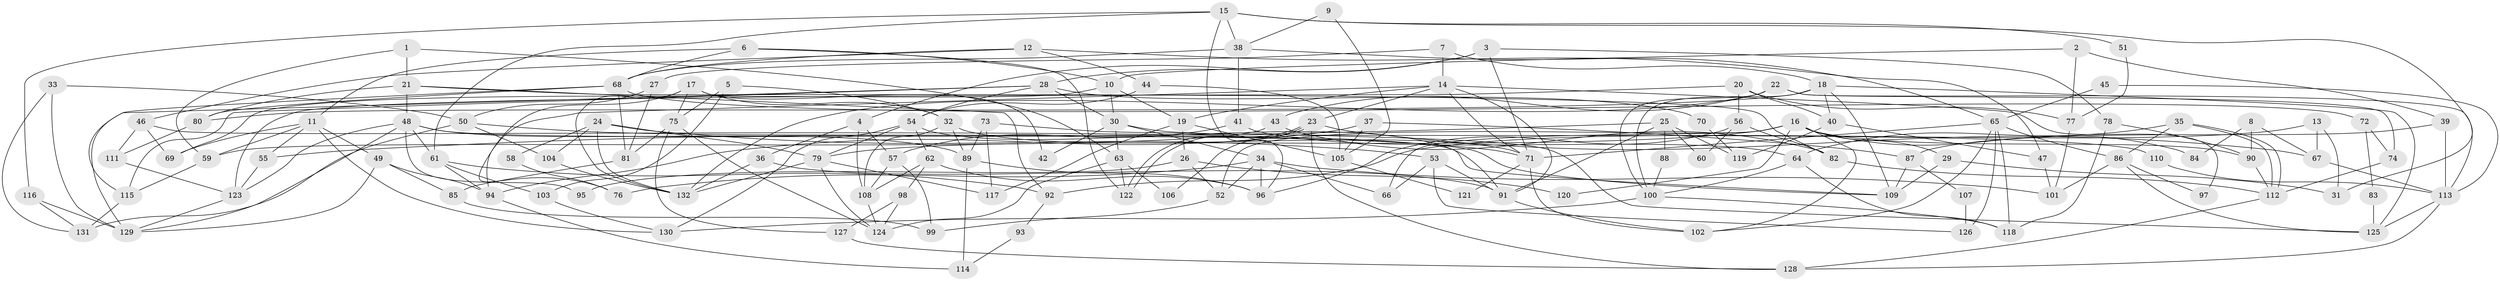 // coarse degree distribution, {9: 0.0425531914893617, 8: 0.05319148936170213, 6: 0.10638297872340426, 5: 0.14893617021276595, 7: 0.07446808510638298, 3: 0.23404255319148937, 4: 0.1595744680851064, 10: 0.02127659574468085, 2: 0.14893617021276595, 1: 0.010638297872340425}
// Generated by graph-tools (version 1.1) at 2025/50/03/04/25 22:50:52]
// undirected, 132 vertices, 264 edges
graph export_dot {
  node [color=gray90,style=filled];
  1;
  2;
  3;
  4;
  5;
  6;
  7;
  8;
  9;
  10;
  11;
  12;
  13;
  14;
  15;
  16;
  17;
  18;
  19;
  20;
  21;
  22;
  23;
  24;
  25;
  26;
  27;
  28;
  29;
  30;
  31;
  32;
  33;
  34;
  35;
  36;
  37;
  38;
  39;
  40;
  41;
  42;
  43;
  44;
  45;
  46;
  47;
  48;
  49;
  50;
  51;
  52;
  53;
  54;
  55;
  56;
  57;
  58;
  59;
  60;
  61;
  62;
  63;
  64;
  65;
  66;
  67;
  68;
  69;
  70;
  71;
  72;
  73;
  74;
  75;
  76;
  77;
  78;
  79;
  80;
  81;
  82;
  83;
  84;
  85;
  86;
  87;
  88;
  89;
  90;
  91;
  92;
  93;
  94;
  95;
  96;
  97;
  98;
  99;
  100;
  101;
  102;
  103;
  104;
  105;
  106;
  107;
  108;
  109;
  110;
  111;
  112;
  113;
  114;
  115;
  116;
  117;
  118;
  119;
  120;
  121;
  122;
  123;
  124;
  125;
  126;
  127;
  128;
  129;
  130;
  131;
  132;
  1 -- 21;
  1 -- 59;
  1 -- 63;
  2 -- 77;
  2 -- 39;
  2 -- 10;
  3 -- 71;
  3 -- 4;
  3 -- 28;
  3 -- 78;
  4 -- 108;
  4 -- 57;
  4 -- 36;
  5 -- 103;
  5 -- 75;
  5 -- 32;
  6 -- 122;
  6 -- 10;
  6 -- 11;
  6 -- 68;
  7 -- 27;
  7 -- 14;
  7 -- 18;
  8 -- 90;
  8 -- 67;
  8 -- 84;
  9 -- 105;
  9 -- 38;
  10 -- 19;
  10 -- 30;
  10 -- 69;
  11 -- 49;
  11 -- 55;
  11 -- 59;
  11 -- 69;
  11 -- 130;
  12 -- 46;
  12 -- 68;
  12 -- 44;
  12 -- 47;
  13 -- 31;
  13 -- 92;
  13 -- 67;
  14 -- 23;
  14 -- 71;
  14 -- 19;
  14 -- 91;
  14 -- 94;
  14 -- 97;
  15 -- 96;
  15 -- 38;
  15 -- 31;
  15 -- 51;
  15 -- 61;
  15 -- 116;
  16 -- 102;
  16 -- 90;
  16 -- 29;
  16 -- 52;
  16 -- 66;
  16 -- 79;
  16 -- 84;
  16 -- 120;
  17 -- 32;
  17 -- 132;
  17 -- 42;
  17 -- 75;
  17 -- 76;
  18 -- 125;
  18 -- 40;
  18 -- 80;
  18 -- 100;
  18 -- 109;
  19 -- 117;
  19 -- 26;
  19 -- 105;
  20 -- 40;
  20 -- 123;
  20 -- 56;
  20 -- 77;
  21 -- 80;
  21 -- 48;
  21 -- 82;
  21 -- 92;
  22 -- 100;
  22 -- 132;
  22 -- 43;
  22 -- 74;
  22 -- 113;
  23 -- 122;
  23 -- 122;
  23 -- 128;
  23 -- 67;
  23 -- 106;
  24 -- 79;
  24 -- 53;
  24 -- 58;
  24 -- 104;
  24 -- 132;
  25 -- 91;
  25 -- 55;
  25 -- 60;
  25 -- 88;
  25 -- 119;
  26 -- 52;
  26 -- 95;
  26 -- 120;
  27 -- 50;
  27 -- 81;
  28 -- 30;
  28 -- 54;
  28 -- 70;
  28 -- 115;
  28 -- 129;
  29 -- 109;
  29 -- 31;
  30 -- 63;
  30 -- 34;
  30 -- 42;
  30 -- 110;
  32 -- 89;
  32 -- 71;
  32 -- 108;
  33 -- 50;
  33 -- 131;
  33 -- 129;
  34 -- 96;
  34 -- 52;
  34 -- 66;
  34 -- 76;
  34 -- 101;
  35 -- 112;
  35 -- 112;
  35 -- 64;
  35 -- 86;
  36 -- 91;
  36 -- 132;
  37 -- 105;
  37 -- 94;
  37 -- 87;
  38 -- 68;
  38 -- 41;
  38 -- 65;
  39 -- 87;
  39 -- 113;
  40 -- 47;
  40 -- 119;
  41 -- 64;
  41 -- 57;
  43 -- 59;
  43 -- 82;
  44 -- 54;
  44 -- 105;
  45 -- 65;
  45 -- 113;
  46 -- 69;
  46 -- 109;
  46 -- 111;
  47 -- 101;
  48 -- 123;
  48 -- 129;
  48 -- 61;
  48 -- 89;
  48 -- 95;
  48 -- 109;
  49 -- 129;
  49 -- 94;
  49 -- 85;
  50 -- 104;
  50 -- 71;
  50 -- 131;
  51 -- 77;
  52 -- 99;
  53 -- 66;
  53 -- 91;
  53 -- 126;
  54 -- 79;
  54 -- 62;
  54 -- 91;
  54 -- 130;
  55 -- 123;
  56 -- 82;
  56 -- 60;
  56 -- 96;
  57 -- 108;
  57 -- 99;
  58 -- 76;
  59 -- 115;
  61 -- 92;
  61 -- 94;
  61 -- 103;
  62 -- 98;
  62 -- 96;
  62 -- 108;
  63 -- 124;
  63 -- 106;
  63 -- 122;
  64 -- 118;
  64 -- 100;
  65 -- 102;
  65 -- 71;
  65 -- 86;
  65 -- 118;
  65 -- 126;
  67 -- 113;
  68 -- 115;
  68 -- 72;
  68 -- 80;
  68 -- 81;
  70 -- 119;
  71 -- 102;
  71 -- 121;
  72 -- 74;
  72 -- 83;
  73 -- 125;
  73 -- 89;
  73 -- 117;
  74 -- 112;
  75 -- 124;
  75 -- 81;
  75 -- 127;
  77 -- 101;
  78 -- 118;
  78 -- 90;
  79 -- 132;
  79 -- 117;
  79 -- 124;
  80 -- 111;
  81 -- 85;
  82 -- 112;
  83 -- 125;
  85 -- 99;
  86 -- 97;
  86 -- 101;
  86 -- 125;
  87 -- 109;
  87 -- 107;
  88 -- 100;
  89 -- 96;
  89 -- 114;
  90 -- 112;
  91 -- 102;
  92 -- 93;
  93 -- 114;
  94 -- 114;
  98 -- 124;
  98 -- 127;
  100 -- 130;
  100 -- 118;
  103 -- 130;
  104 -- 132;
  105 -- 121;
  107 -- 126;
  108 -- 124;
  110 -- 113;
  111 -- 123;
  112 -- 128;
  113 -- 125;
  113 -- 128;
  115 -- 131;
  116 -- 129;
  116 -- 131;
  123 -- 129;
  127 -- 128;
}
